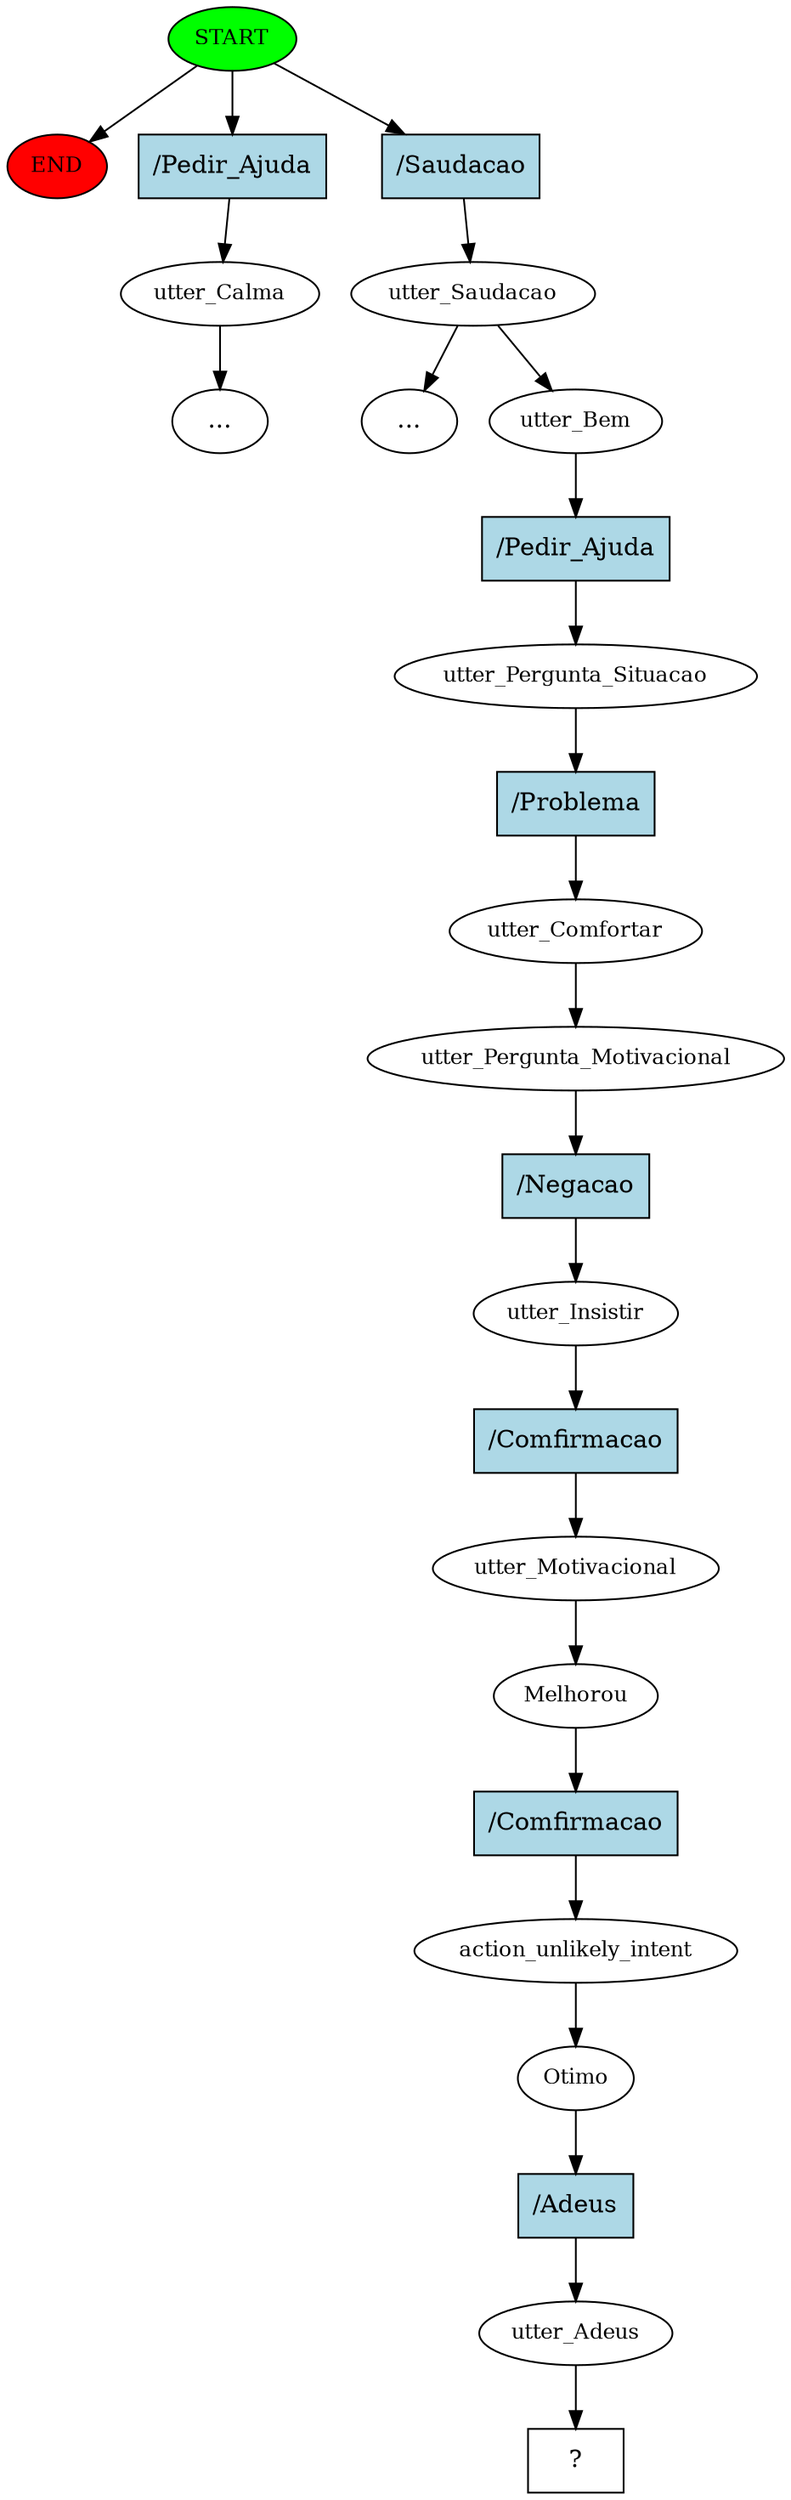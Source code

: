 digraph  {
0 [class="start active", fillcolor=green, fontsize=12, label=START, style=filled];
"-1" [class=end, fillcolor=red, fontsize=12, label=END, style=filled];
1 [class="", fontsize=12, label=utter_Calma];
"-7" [class=ellipsis, label="..."];
6 [class=active, fontsize=12, label=utter_Saudacao];
"-8" [class=ellipsis, label="..."];
8 [class=active, fontsize=12, label=utter_Bem];
9 [class=active, fontsize=12, label=utter_Pergunta_Situacao];
10 [class=active, fontsize=12, label=utter_Comfortar];
11 [class=active, fontsize=12, label=utter_Pergunta_Motivacional];
12 [class=active, fontsize=12, label=utter_Insistir];
13 [class=active, fontsize=12, label=utter_Motivacional];
14 [class=active, fontsize=12, label=Melhorou];
15 [class=active, fontsize=12, label=action_unlikely_intent];
16 [class=active, fontsize=12, label=Otimo];
17 [class=active, fontsize=12, label=utter_Adeus];
18 [class="intent dashed active", label="  ?  ", shape=rect];
19 [class=intent, fillcolor=lightblue, label="/Pedir_Ajuda", shape=rect, style=filled];
20 [class="intent active", fillcolor=lightblue, label="/Saudacao", shape=rect, style=filled];
21 [class="intent active", fillcolor=lightblue, label="/Pedir_Ajuda", shape=rect, style=filled];
22 [class="intent active", fillcolor=lightblue, label="/Problema", shape=rect, style=filled];
23 [class="intent active", fillcolor=lightblue, label="/Negacao", shape=rect, style=filled];
24 [class="intent active", fillcolor=lightblue, label="/Comfirmacao", shape=rect, style=filled];
25 [class="intent active", fillcolor=lightblue, label="/Comfirmacao", shape=rect, style=filled];
26 [class="intent active", fillcolor=lightblue, label="/Adeus", shape=rect, style=filled];
0 -> "-1"  [class="", key=NONE, label=""];
0 -> 19  [class="", key=0];
0 -> 20  [class=active, key=0];
1 -> "-7"  [class="", key=NONE, label=""];
6 -> "-8"  [class="", key=NONE, label=""];
6 -> 8  [class=active, key=NONE, label=""];
8 -> 21  [class=active, key=0];
9 -> 22  [class=active, key=0];
10 -> 11  [class=active, key=NONE, label=""];
11 -> 23  [class=active, key=0];
12 -> 24  [class=active, key=0];
13 -> 14  [class=active, key=NONE, label=""];
14 -> 25  [class=active, key=0];
15 -> 16  [class=active, key=NONE, label=""];
16 -> 26  [class=active, key=0];
17 -> 18  [class=active, key=NONE, label=""];
19 -> 1  [class="", key=0];
20 -> 6  [class=active, key=0];
21 -> 9  [class=active, key=0];
22 -> 10  [class=active, key=0];
23 -> 12  [class=active, key=0];
24 -> 13  [class=active, key=0];
25 -> 15  [class=active, key=0];
26 -> 17  [class=active, key=0];
}

